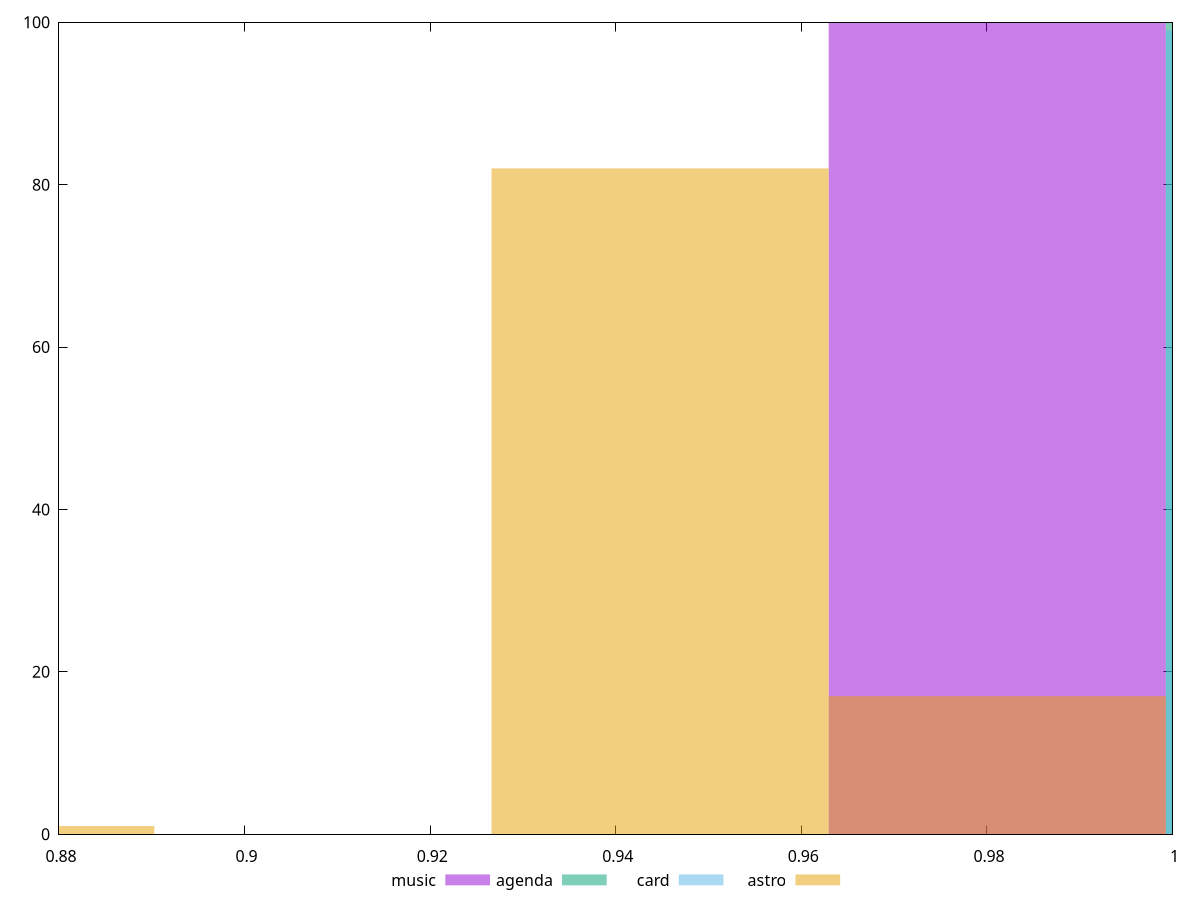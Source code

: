 reset

$music <<EOF
0.9811146612597685 100
EOF

$agenda <<EOF
1.0174522413064266 100
EOF

$card <<EOF
1.0174522413064266 99
EOF

$astro <<EOF
0.8721019211197942 1
0.9447770812131104 82
0.9811146612597685 17
EOF

set key outside below
set boxwidth 0.036337580046658095
set xrange [0.88:1]
set yrange [0:100]
set trange [0:100]
set style fill transparent solid 0.5 noborder
set terminal svg size 640, 520 enhanced background rgb 'white'
set output "reports/report_00030_2021-02-24T20-42-31.540Z/bootup-time/comparison/histogram/all_score.svg"

plot $music title "music" with boxes, \
     $agenda title "agenda" with boxes, \
     $card title "card" with boxes, \
     $astro title "astro" with boxes

reset
